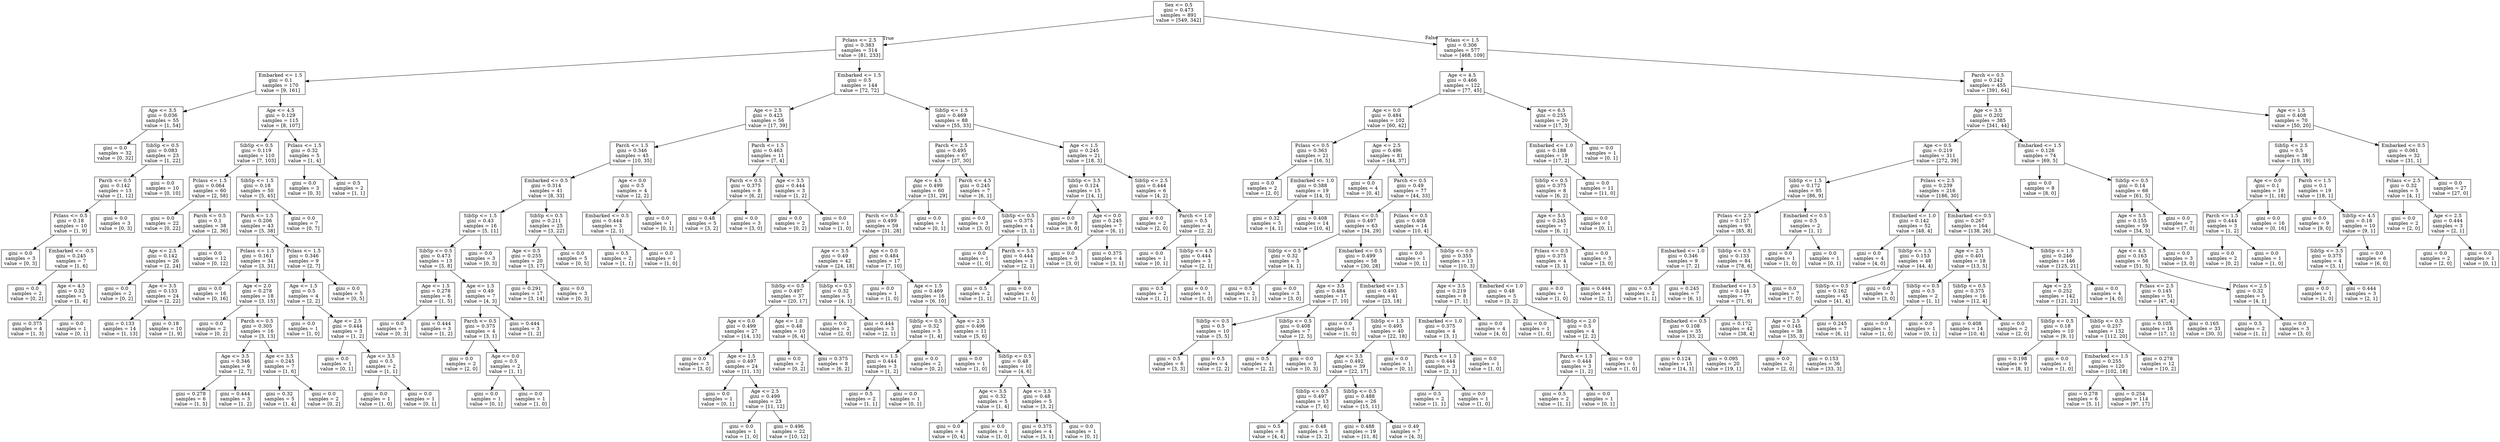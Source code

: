 digraph Tree {
node [shape=box] ;
0 [label="Sex <= 0.5\ngini = 0.473\nsamples = 891\nvalue = [549, 342]"] ;
1 [label="Pclass <= 2.5\ngini = 0.383\nsamples = 314\nvalue = [81, 233]"] ;
0 -> 1 [labeldistance=2.5, labelangle=45, headlabel="True"] ;
2 [label="Embarked <= 1.5\ngini = 0.1\nsamples = 170\nvalue = [9, 161]"] ;
1 -> 2 ;
3 [label="Age <= 3.5\ngini = 0.036\nsamples = 55\nvalue = [1, 54]"] ;
2 -> 3 ;
4 [label="gini = 0.0\nsamples = 32\nvalue = [0, 32]"] ;
3 -> 4 ;
5 [label="SibSp <= 0.5\ngini = 0.083\nsamples = 23\nvalue = [1, 22]"] ;
3 -> 5 ;
6 [label="Parch <= 0.5\ngini = 0.142\nsamples = 13\nvalue = [1, 12]"] ;
5 -> 6 ;
7 [label="Pclass <= 0.5\ngini = 0.18\nsamples = 10\nvalue = [1, 9]"] ;
6 -> 7 ;
8 [label="gini = 0.0\nsamples = 3\nvalue = [0, 3]"] ;
7 -> 8 ;
9 [label="Embarked <= -0.5\ngini = 0.245\nsamples = 7\nvalue = [1, 6]"] ;
7 -> 9 ;
10 [label="gini = 0.0\nsamples = 2\nvalue = [0, 2]"] ;
9 -> 10 ;
11 [label="Age <= 4.5\ngini = 0.32\nsamples = 5\nvalue = [1, 4]"] ;
9 -> 11 ;
12 [label="gini = 0.375\nsamples = 4\nvalue = [1, 3]"] ;
11 -> 12 ;
13 [label="gini = 0.0\nsamples = 1\nvalue = [0, 1]"] ;
11 -> 13 ;
14 [label="gini = 0.0\nsamples = 3\nvalue = [0, 3]"] ;
6 -> 14 ;
15 [label="gini = 0.0\nsamples = 10\nvalue = [0, 10]"] ;
5 -> 15 ;
16 [label="Age <= 4.5\ngini = 0.129\nsamples = 115\nvalue = [8, 107]"] ;
2 -> 16 ;
17 [label="SibSp <= 0.5\ngini = 0.119\nsamples = 110\nvalue = [7, 103]"] ;
16 -> 17 ;
18 [label="Pclass <= 1.5\ngini = 0.064\nsamples = 60\nvalue = [2, 58]"] ;
17 -> 18 ;
19 [label="gini = 0.0\nsamples = 22\nvalue = [0, 22]"] ;
18 -> 19 ;
20 [label="Parch <= 0.5\ngini = 0.1\nsamples = 38\nvalue = [2, 36]"] ;
18 -> 20 ;
21 [label="Age <= 2.5\ngini = 0.142\nsamples = 26\nvalue = [2, 24]"] ;
20 -> 21 ;
22 [label="gini = 0.0\nsamples = 2\nvalue = [0, 2]"] ;
21 -> 22 ;
23 [label="Age <= 3.5\ngini = 0.153\nsamples = 24\nvalue = [2, 22]"] ;
21 -> 23 ;
24 [label="gini = 0.133\nsamples = 14\nvalue = [1, 13]"] ;
23 -> 24 ;
25 [label="gini = 0.18\nsamples = 10\nvalue = [1, 9]"] ;
23 -> 25 ;
26 [label="gini = 0.0\nsamples = 12\nvalue = [0, 12]"] ;
20 -> 26 ;
27 [label="SibSp <= 1.5\ngini = 0.18\nsamples = 50\nvalue = [5, 45]"] ;
17 -> 27 ;
28 [label="Parch <= 1.5\ngini = 0.206\nsamples = 43\nvalue = [5, 38]"] ;
27 -> 28 ;
29 [label="Pclass <= 1.5\ngini = 0.161\nsamples = 34\nvalue = [3, 31]"] ;
28 -> 29 ;
30 [label="gini = 0.0\nsamples = 16\nvalue = [0, 16]"] ;
29 -> 30 ;
31 [label="Age <= 2.0\ngini = 0.278\nsamples = 18\nvalue = [3, 15]"] ;
29 -> 31 ;
32 [label="gini = 0.0\nsamples = 2\nvalue = [0, 2]"] ;
31 -> 32 ;
33 [label="Parch <= 0.5\ngini = 0.305\nsamples = 16\nvalue = [3, 13]"] ;
31 -> 33 ;
34 [label="Age <= 3.5\ngini = 0.346\nsamples = 9\nvalue = [2, 7]"] ;
33 -> 34 ;
35 [label="gini = 0.278\nsamples = 6\nvalue = [1, 5]"] ;
34 -> 35 ;
36 [label="gini = 0.444\nsamples = 3\nvalue = [1, 2]"] ;
34 -> 36 ;
37 [label="Age <= 3.5\ngini = 0.245\nsamples = 7\nvalue = [1, 6]"] ;
33 -> 37 ;
38 [label="gini = 0.32\nsamples = 5\nvalue = [1, 4]"] ;
37 -> 38 ;
39 [label="gini = 0.0\nsamples = 2\nvalue = [0, 2]"] ;
37 -> 39 ;
40 [label="Pclass <= 1.5\ngini = 0.346\nsamples = 9\nvalue = [2, 7]"] ;
28 -> 40 ;
41 [label="Age <= 1.5\ngini = 0.5\nsamples = 4\nvalue = [2, 2]"] ;
40 -> 41 ;
42 [label="gini = 0.0\nsamples = 1\nvalue = [1, 0]"] ;
41 -> 42 ;
43 [label="Age <= 2.5\ngini = 0.444\nsamples = 3\nvalue = [1, 2]"] ;
41 -> 43 ;
44 [label="gini = 0.0\nsamples = 1\nvalue = [0, 1]"] ;
43 -> 44 ;
45 [label="Age <= 3.5\ngini = 0.5\nsamples = 2\nvalue = [1, 1]"] ;
43 -> 45 ;
46 [label="gini = 0.0\nsamples = 1\nvalue = [1, 0]"] ;
45 -> 46 ;
47 [label="gini = 0.0\nsamples = 1\nvalue = [0, 1]"] ;
45 -> 47 ;
48 [label="gini = 0.0\nsamples = 5\nvalue = [0, 5]"] ;
40 -> 48 ;
49 [label="gini = 0.0\nsamples = 7\nvalue = [0, 7]"] ;
27 -> 49 ;
50 [label="Pclass <= 1.5\ngini = 0.32\nsamples = 5\nvalue = [1, 4]"] ;
16 -> 50 ;
51 [label="gini = 0.0\nsamples = 3\nvalue = [0, 3]"] ;
50 -> 51 ;
52 [label="gini = 0.5\nsamples = 2\nvalue = [1, 1]"] ;
50 -> 52 ;
53 [label="Embarked <= 1.5\ngini = 0.5\nsamples = 144\nvalue = [72, 72]"] ;
1 -> 53 ;
54 [label="Age <= 2.5\ngini = 0.423\nsamples = 56\nvalue = [17, 39]"] ;
53 -> 54 ;
55 [label="Parch <= 1.5\ngini = 0.346\nsamples = 45\nvalue = [10, 35]"] ;
54 -> 55 ;
56 [label="Embarked <= 0.5\ngini = 0.314\nsamples = 41\nvalue = [8, 33]"] ;
55 -> 56 ;
57 [label="SibSp <= 1.5\ngini = 0.43\nsamples = 16\nvalue = [5, 11]"] ;
56 -> 57 ;
58 [label="SibSp <= 0.5\ngini = 0.473\nsamples = 13\nvalue = [5, 8]"] ;
57 -> 58 ;
59 [label="Age <= 1.5\ngini = 0.278\nsamples = 6\nvalue = [1, 5]"] ;
58 -> 59 ;
60 [label="gini = 0.0\nsamples = 3\nvalue = [0, 3]"] ;
59 -> 60 ;
61 [label="gini = 0.444\nsamples = 3\nvalue = [1, 2]"] ;
59 -> 61 ;
62 [label="Age <= 1.5\ngini = 0.49\nsamples = 7\nvalue = [4, 3]"] ;
58 -> 62 ;
63 [label="Parch <= 0.5\ngini = 0.375\nsamples = 4\nvalue = [3, 1]"] ;
62 -> 63 ;
64 [label="gini = 0.0\nsamples = 2\nvalue = [2, 0]"] ;
63 -> 64 ;
65 [label="Age <= 0.0\ngini = 0.5\nsamples = 2\nvalue = [1, 1]"] ;
63 -> 65 ;
66 [label="gini = 0.0\nsamples = 1\nvalue = [0, 1]"] ;
65 -> 66 ;
67 [label="gini = 0.0\nsamples = 1\nvalue = [1, 0]"] ;
65 -> 67 ;
68 [label="gini = 0.444\nsamples = 3\nvalue = [1, 2]"] ;
62 -> 68 ;
69 [label="gini = 0.0\nsamples = 3\nvalue = [0, 3]"] ;
57 -> 69 ;
70 [label="SibSp <= 0.5\ngini = 0.211\nsamples = 25\nvalue = [3, 22]"] ;
56 -> 70 ;
71 [label="Age <= 0.5\ngini = 0.255\nsamples = 20\nvalue = [3, 17]"] ;
70 -> 71 ;
72 [label="gini = 0.291\nsamples = 17\nvalue = [3, 14]"] ;
71 -> 72 ;
73 [label="gini = 0.0\nsamples = 3\nvalue = [0, 3]"] ;
71 -> 73 ;
74 [label="gini = 0.0\nsamples = 5\nvalue = [0, 5]"] ;
70 -> 74 ;
75 [label="Age <= 0.0\ngini = 0.5\nsamples = 4\nvalue = [2, 2]"] ;
55 -> 75 ;
76 [label="Embarked <= 0.5\ngini = 0.444\nsamples = 3\nvalue = [2, 1]"] ;
75 -> 76 ;
77 [label="gini = 0.5\nsamples = 2\nvalue = [1, 1]"] ;
76 -> 77 ;
78 [label="gini = 0.0\nsamples = 1\nvalue = [1, 0]"] ;
76 -> 78 ;
79 [label="gini = 0.0\nsamples = 1\nvalue = [0, 1]"] ;
75 -> 79 ;
80 [label="Parch <= 1.5\ngini = 0.463\nsamples = 11\nvalue = [7, 4]"] ;
54 -> 80 ;
81 [label="Parch <= 0.5\ngini = 0.375\nsamples = 8\nvalue = [6, 2]"] ;
80 -> 81 ;
82 [label="gini = 0.48\nsamples = 5\nvalue = [3, 2]"] ;
81 -> 82 ;
83 [label="gini = 0.0\nsamples = 3\nvalue = [3, 0]"] ;
81 -> 83 ;
84 [label="Age <= 3.5\ngini = 0.444\nsamples = 3\nvalue = [1, 2]"] ;
80 -> 84 ;
85 [label="gini = 0.0\nsamples = 2\nvalue = [0, 2]"] ;
84 -> 85 ;
86 [label="gini = 0.0\nsamples = 1\nvalue = [1, 0]"] ;
84 -> 86 ;
87 [label="SibSp <= 1.5\ngini = 0.469\nsamples = 88\nvalue = [55, 33]"] ;
53 -> 87 ;
88 [label="Parch <= 2.5\ngini = 0.495\nsamples = 67\nvalue = [37, 30]"] ;
87 -> 88 ;
89 [label="Age <= 4.5\ngini = 0.499\nsamples = 60\nvalue = [31, 29]"] ;
88 -> 89 ;
90 [label="Parch <= 0.5\ngini = 0.499\nsamples = 59\nvalue = [31, 28]"] ;
89 -> 90 ;
91 [label="Age <= 3.5\ngini = 0.49\nsamples = 42\nvalue = [24, 18]"] ;
90 -> 91 ;
92 [label="SibSp <= 0.5\ngini = 0.497\nsamples = 37\nvalue = [20, 17]"] ;
91 -> 92 ;
93 [label="Age <= 0.0\ngini = 0.499\nsamples = 27\nvalue = [14, 13]"] ;
92 -> 93 ;
94 [label="gini = 0.0\nsamples = 3\nvalue = [3, 0]"] ;
93 -> 94 ;
95 [label="Age <= 1.5\ngini = 0.497\nsamples = 24\nvalue = [11, 13]"] ;
93 -> 95 ;
96 [label="gini = 0.0\nsamples = 1\nvalue = [0, 1]"] ;
95 -> 96 ;
97 [label="Age <= 2.5\ngini = 0.499\nsamples = 23\nvalue = [11, 12]"] ;
95 -> 97 ;
98 [label="gini = 0.0\nsamples = 1\nvalue = [1, 0]"] ;
97 -> 98 ;
99 [label="gini = 0.496\nsamples = 22\nvalue = [10, 12]"] ;
97 -> 99 ;
100 [label="Age <= 1.0\ngini = 0.48\nsamples = 10\nvalue = [6, 4]"] ;
92 -> 100 ;
101 [label="gini = 0.0\nsamples = 2\nvalue = [0, 2]"] ;
100 -> 101 ;
102 [label="gini = 0.375\nsamples = 8\nvalue = [6, 2]"] ;
100 -> 102 ;
103 [label="SibSp <= 0.5\ngini = 0.32\nsamples = 5\nvalue = [4, 1]"] ;
91 -> 103 ;
104 [label="gini = 0.0\nsamples = 2\nvalue = [2, 0]"] ;
103 -> 104 ;
105 [label="gini = 0.444\nsamples = 3\nvalue = [2, 1]"] ;
103 -> 105 ;
106 [label="Age <= 0.0\ngini = 0.484\nsamples = 17\nvalue = [7, 10]"] ;
90 -> 106 ;
107 [label="gini = 0.0\nsamples = 1\nvalue = [1, 0]"] ;
106 -> 107 ;
108 [label="Age <= 1.5\ngini = 0.469\nsamples = 16\nvalue = [6, 10]"] ;
106 -> 108 ;
109 [label="SibSp <= 0.5\ngini = 0.32\nsamples = 5\nvalue = [1, 4]"] ;
108 -> 109 ;
110 [label="Parch <= 1.5\ngini = 0.444\nsamples = 3\nvalue = [1, 2]"] ;
109 -> 110 ;
111 [label="gini = 0.5\nsamples = 2\nvalue = [1, 1]"] ;
110 -> 111 ;
112 [label="gini = 0.0\nsamples = 1\nvalue = [0, 1]"] ;
110 -> 112 ;
113 [label="gini = 0.0\nsamples = 2\nvalue = [0, 2]"] ;
109 -> 113 ;
114 [label="Age <= 2.5\ngini = 0.496\nsamples = 11\nvalue = [5, 6]"] ;
108 -> 114 ;
115 [label="gini = 0.0\nsamples = 1\nvalue = [1, 0]"] ;
114 -> 115 ;
116 [label="SibSp <= 0.5\ngini = 0.48\nsamples = 10\nvalue = [4, 6]"] ;
114 -> 116 ;
117 [label="Age <= 3.5\ngini = 0.32\nsamples = 5\nvalue = [1, 4]"] ;
116 -> 117 ;
118 [label="gini = 0.0\nsamples = 4\nvalue = [0, 4]"] ;
117 -> 118 ;
119 [label="gini = 0.0\nsamples = 1\nvalue = [1, 0]"] ;
117 -> 119 ;
120 [label="Age <= 3.5\ngini = 0.48\nsamples = 5\nvalue = [3, 2]"] ;
116 -> 120 ;
121 [label="gini = 0.375\nsamples = 4\nvalue = [3, 1]"] ;
120 -> 121 ;
122 [label="gini = 0.0\nsamples = 1\nvalue = [0, 1]"] ;
120 -> 122 ;
123 [label="gini = 0.0\nsamples = 1\nvalue = [0, 1]"] ;
89 -> 123 ;
124 [label="Parch <= 4.5\ngini = 0.245\nsamples = 7\nvalue = [6, 1]"] ;
88 -> 124 ;
125 [label="gini = 0.0\nsamples = 3\nvalue = [3, 0]"] ;
124 -> 125 ;
126 [label="SibSp <= 0.5\ngini = 0.375\nsamples = 4\nvalue = [3, 1]"] ;
124 -> 126 ;
127 [label="gini = 0.0\nsamples = 1\nvalue = [1, 0]"] ;
126 -> 127 ;
128 [label="Parch <= 5.5\ngini = 0.444\nsamples = 3\nvalue = [2, 1]"] ;
126 -> 128 ;
129 [label="gini = 0.5\nsamples = 2\nvalue = [1, 1]"] ;
128 -> 129 ;
130 [label="gini = 0.0\nsamples = 1\nvalue = [1, 0]"] ;
128 -> 130 ;
131 [label="Age <= 1.5\ngini = 0.245\nsamples = 21\nvalue = [18, 3]"] ;
87 -> 131 ;
132 [label="SibSp <= 3.5\ngini = 0.124\nsamples = 15\nvalue = [14, 1]"] ;
131 -> 132 ;
133 [label="gini = 0.0\nsamples = 8\nvalue = [8, 0]"] ;
132 -> 133 ;
134 [label="Age <= 0.0\ngini = 0.245\nsamples = 7\nvalue = [6, 1]"] ;
132 -> 134 ;
135 [label="gini = 0.0\nsamples = 3\nvalue = [3, 0]"] ;
134 -> 135 ;
136 [label="gini = 0.375\nsamples = 4\nvalue = [3, 1]"] ;
134 -> 136 ;
137 [label="SibSp <= 2.5\ngini = 0.444\nsamples = 6\nvalue = [4, 2]"] ;
131 -> 137 ;
138 [label="gini = 0.0\nsamples = 2\nvalue = [2, 0]"] ;
137 -> 138 ;
139 [label="Parch <= 1.0\ngini = 0.5\nsamples = 4\nvalue = [2, 2]"] ;
137 -> 139 ;
140 [label="gini = 0.0\nsamples = 1\nvalue = [0, 1]"] ;
139 -> 140 ;
141 [label="SibSp <= 4.5\ngini = 0.444\nsamples = 3\nvalue = [2, 1]"] ;
139 -> 141 ;
142 [label="gini = 0.5\nsamples = 2\nvalue = [1, 1]"] ;
141 -> 142 ;
143 [label="gini = 0.0\nsamples = 1\nvalue = [1, 0]"] ;
141 -> 143 ;
144 [label="Pclass <= 1.5\ngini = 0.306\nsamples = 577\nvalue = [468, 109]"] ;
0 -> 144 [labeldistance=2.5, labelangle=-45, headlabel="False"] ;
145 [label="Age <= 4.5\ngini = 0.466\nsamples = 122\nvalue = [77, 45]"] ;
144 -> 145 ;
146 [label="Age <= 0.0\ngini = 0.484\nsamples = 102\nvalue = [60, 42]"] ;
145 -> 146 ;
147 [label="Pclass <= 0.5\ngini = 0.363\nsamples = 21\nvalue = [16, 5]"] ;
146 -> 147 ;
148 [label="gini = 0.0\nsamples = 2\nvalue = [2, 0]"] ;
147 -> 148 ;
149 [label="Embarked <= 1.0\ngini = 0.388\nsamples = 19\nvalue = [14, 5]"] ;
147 -> 149 ;
150 [label="gini = 0.32\nsamples = 5\nvalue = [4, 1]"] ;
149 -> 150 ;
151 [label="gini = 0.408\nsamples = 14\nvalue = [10, 4]"] ;
149 -> 151 ;
152 [label="Age <= 2.5\ngini = 0.496\nsamples = 81\nvalue = [44, 37]"] ;
146 -> 152 ;
153 [label="gini = 0.0\nsamples = 4\nvalue = [0, 4]"] ;
152 -> 153 ;
154 [label="Parch <= 0.5\ngini = 0.49\nsamples = 77\nvalue = [44, 33]"] ;
152 -> 154 ;
155 [label="Pclass <= 0.5\ngini = 0.497\nsamples = 63\nvalue = [34, 29]"] ;
154 -> 155 ;
156 [label="SibSp <= 0.5\ngini = 0.32\nsamples = 5\nvalue = [4, 1]"] ;
155 -> 156 ;
157 [label="gini = 0.5\nsamples = 2\nvalue = [1, 1]"] ;
156 -> 157 ;
158 [label="gini = 0.0\nsamples = 3\nvalue = [3, 0]"] ;
156 -> 158 ;
159 [label="Embarked <= 0.5\ngini = 0.499\nsamples = 58\nvalue = [30, 28]"] ;
155 -> 159 ;
160 [label="Age <= 3.5\ngini = 0.484\nsamples = 17\nvalue = [7, 10]"] ;
159 -> 160 ;
161 [label="SibSp <= 0.5\ngini = 0.5\nsamples = 10\nvalue = [5, 5]"] ;
160 -> 161 ;
162 [label="gini = 0.5\nsamples = 6\nvalue = [3, 3]"] ;
161 -> 162 ;
163 [label="gini = 0.5\nsamples = 4\nvalue = [2, 2]"] ;
161 -> 163 ;
164 [label="SibSp <= 0.5\ngini = 0.408\nsamples = 7\nvalue = [2, 5]"] ;
160 -> 164 ;
165 [label="gini = 0.5\nsamples = 4\nvalue = [2, 2]"] ;
164 -> 165 ;
166 [label="gini = 0.0\nsamples = 3\nvalue = [0, 3]"] ;
164 -> 166 ;
167 [label="Embarked <= 1.5\ngini = 0.493\nsamples = 41\nvalue = [23, 18]"] ;
159 -> 167 ;
168 [label="gini = 0.0\nsamples = 1\nvalue = [1, 0]"] ;
167 -> 168 ;
169 [label="SibSp <= 1.5\ngini = 0.495\nsamples = 40\nvalue = [22, 18]"] ;
167 -> 169 ;
170 [label="Age <= 3.5\ngini = 0.492\nsamples = 39\nvalue = [22, 17]"] ;
169 -> 170 ;
171 [label="SibSp <= 0.5\ngini = 0.497\nsamples = 13\nvalue = [7, 6]"] ;
170 -> 171 ;
172 [label="gini = 0.5\nsamples = 8\nvalue = [4, 4]"] ;
171 -> 172 ;
173 [label="gini = 0.48\nsamples = 5\nvalue = [3, 2]"] ;
171 -> 173 ;
174 [label="SibSp <= 0.5\ngini = 0.488\nsamples = 26\nvalue = [15, 11]"] ;
170 -> 174 ;
175 [label="gini = 0.488\nsamples = 19\nvalue = [11, 8]"] ;
174 -> 175 ;
176 [label="gini = 0.49\nsamples = 7\nvalue = [4, 3]"] ;
174 -> 176 ;
177 [label="gini = 0.0\nsamples = 1\nvalue = [0, 1]"] ;
169 -> 177 ;
178 [label="Pclass <= 0.5\ngini = 0.408\nsamples = 14\nvalue = [10, 4]"] ;
154 -> 178 ;
179 [label="gini = 0.0\nsamples = 1\nvalue = [0, 1]"] ;
178 -> 179 ;
180 [label="SibSp <= 0.5\ngini = 0.355\nsamples = 13\nvalue = [10, 3]"] ;
178 -> 180 ;
181 [label="Age <= 3.5\ngini = 0.219\nsamples = 8\nvalue = [7, 1]"] ;
180 -> 181 ;
182 [label="Embarked <= 1.0\ngini = 0.375\nsamples = 4\nvalue = [3, 1]"] ;
181 -> 182 ;
183 [label="Parch <= 1.5\ngini = 0.444\nsamples = 3\nvalue = [2, 1]"] ;
182 -> 183 ;
184 [label="gini = 0.5\nsamples = 2\nvalue = [1, 1]"] ;
183 -> 184 ;
185 [label="gini = 0.0\nsamples = 1\nvalue = [1, 0]"] ;
183 -> 185 ;
186 [label="gini = 0.0\nsamples = 1\nvalue = [1, 0]"] ;
182 -> 186 ;
187 [label="gini = 0.0\nsamples = 4\nvalue = [4, 0]"] ;
181 -> 187 ;
188 [label="Embarked <= 1.0\ngini = 0.48\nsamples = 5\nvalue = [3, 2]"] ;
180 -> 188 ;
189 [label="gini = 0.0\nsamples = 1\nvalue = [1, 0]"] ;
188 -> 189 ;
190 [label="SibSp <= 2.0\ngini = 0.5\nsamples = 4\nvalue = [2, 2]"] ;
188 -> 190 ;
191 [label="Parch <= 1.5\ngini = 0.444\nsamples = 3\nvalue = [1, 2]"] ;
190 -> 191 ;
192 [label="gini = 0.5\nsamples = 2\nvalue = [1, 1]"] ;
191 -> 192 ;
193 [label="gini = 0.0\nsamples = 1\nvalue = [0, 1]"] ;
191 -> 193 ;
194 [label="gini = 0.0\nsamples = 1\nvalue = [1, 0]"] ;
190 -> 194 ;
195 [label="Age <= 6.5\ngini = 0.255\nsamples = 20\nvalue = [17, 3]"] ;
145 -> 195 ;
196 [label="Embarked <= 1.0\ngini = 0.188\nsamples = 19\nvalue = [17, 2]"] ;
195 -> 196 ;
197 [label="SibSp <= 0.5\ngini = 0.375\nsamples = 8\nvalue = [6, 2]"] ;
196 -> 197 ;
198 [label="Age <= 5.5\ngini = 0.245\nsamples = 7\nvalue = [6, 1]"] ;
197 -> 198 ;
199 [label="Pclass <= 0.5\ngini = 0.375\nsamples = 4\nvalue = [3, 1]"] ;
198 -> 199 ;
200 [label="gini = 0.0\nsamples = 1\nvalue = [1, 0]"] ;
199 -> 200 ;
201 [label="gini = 0.444\nsamples = 3\nvalue = [2, 1]"] ;
199 -> 201 ;
202 [label="gini = 0.0\nsamples = 3\nvalue = [3, 0]"] ;
198 -> 202 ;
203 [label="gini = 0.0\nsamples = 1\nvalue = [0, 1]"] ;
197 -> 203 ;
204 [label="gini = 0.0\nsamples = 11\nvalue = [11, 0]"] ;
196 -> 204 ;
205 [label="gini = 0.0\nsamples = 1\nvalue = [0, 1]"] ;
195 -> 205 ;
206 [label="Parch <= 0.5\ngini = 0.242\nsamples = 455\nvalue = [391, 64]"] ;
144 -> 206 ;
207 [label="Age <= 3.5\ngini = 0.202\nsamples = 385\nvalue = [341, 44]"] ;
206 -> 207 ;
208 [label="Age <= 0.5\ngini = 0.219\nsamples = 311\nvalue = [272, 39]"] ;
207 -> 208 ;
209 [label="SibSp <= 1.5\ngini = 0.172\nsamples = 95\nvalue = [86, 9]"] ;
208 -> 209 ;
210 [label="Pclass <= 2.5\ngini = 0.157\nsamples = 93\nvalue = [85, 8]"] ;
209 -> 210 ;
211 [label="Embarked <= 1.0\ngini = 0.346\nsamples = 9\nvalue = [7, 2]"] ;
210 -> 211 ;
212 [label="gini = 0.5\nsamples = 2\nvalue = [1, 1]"] ;
211 -> 212 ;
213 [label="gini = 0.245\nsamples = 7\nvalue = [6, 1]"] ;
211 -> 213 ;
214 [label="SibSp <= 0.5\ngini = 0.133\nsamples = 84\nvalue = [78, 6]"] ;
210 -> 214 ;
215 [label="Embarked <= 1.5\ngini = 0.144\nsamples = 77\nvalue = [71, 6]"] ;
214 -> 215 ;
216 [label="Embarked <= 0.5\ngini = 0.108\nsamples = 35\nvalue = [33, 2]"] ;
215 -> 216 ;
217 [label="gini = 0.124\nsamples = 15\nvalue = [14, 1]"] ;
216 -> 217 ;
218 [label="gini = 0.095\nsamples = 20\nvalue = [19, 1]"] ;
216 -> 218 ;
219 [label="gini = 0.172\nsamples = 42\nvalue = [38, 4]"] ;
215 -> 219 ;
220 [label="gini = 0.0\nsamples = 7\nvalue = [7, 0]"] ;
214 -> 220 ;
221 [label="Embarked <= 0.5\ngini = 0.5\nsamples = 2\nvalue = [1, 1]"] ;
209 -> 221 ;
222 [label="gini = 0.0\nsamples = 1\nvalue = [1, 0]"] ;
221 -> 222 ;
223 [label="gini = 0.0\nsamples = 1\nvalue = [0, 1]"] ;
221 -> 223 ;
224 [label="Pclass <= 2.5\ngini = 0.239\nsamples = 216\nvalue = [186, 30]"] ;
208 -> 224 ;
225 [label="Embarked <= 1.0\ngini = 0.142\nsamples = 52\nvalue = [48, 4]"] ;
224 -> 225 ;
226 [label="gini = 0.0\nsamples = 4\nvalue = [4, 0]"] ;
225 -> 226 ;
227 [label="SibSp <= 1.5\ngini = 0.153\nsamples = 48\nvalue = [44, 4]"] ;
225 -> 227 ;
228 [label="SibSp <= 0.5\ngini = 0.162\nsamples = 45\nvalue = [41, 4]"] ;
227 -> 228 ;
229 [label="Age <= 2.5\ngini = 0.145\nsamples = 38\nvalue = [35, 3]"] ;
228 -> 229 ;
230 [label="gini = 0.0\nsamples = 2\nvalue = [2, 0]"] ;
229 -> 230 ;
231 [label="gini = 0.153\nsamples = 36\nvalue = [33, 3]"] ;
229 -> 231 ;
232 [label="gini = 0.245\nsamples = 7\nvalue = [6, 1]"] ;
228 -> 232 ;
233 [label="gini = 0.0\nsamples = 3\nvalue = [3, 0]"] ;
227 -> 233 ;
234 [label="Embarked <= 0.5\ngini = 0.267\nsamples = 164\nvalue = [138, 26]"] ;
224 -> 234 ;
235 [label="Age <= 2.5\ngini = 0.401\nsamples = 18\nvalue = [13, 5]"] ;
234 -> 235 ;
236 [label="SibSp <= 0.5\ngini = 0.5\nsamples = 2\nvalue = [1, 1]"] ;
235 -> 236 ;
237 [label="gini = 0.0\nsamples = 1\nvalue = [1, 0]"] ;
236 -> 237 ;
238 [label="gini = 0.0\nsamples = 1\nvalue = [0, 1]"] ;
236 -> 238 ;
239 [label="SibSp <= 0.5\ngini = 0.375\nsamples = 16\nvalue = [12, 4]"] ;
235 -> 239 ;
240 [label="gini = 0.408\nsamples = 14\nvalue = [10, 4]"] ;
239 -> 240 ;
241 [label="gini = 0.0\nsamples = 2\nvalue = [2, 0]"] ;
239 -> 241 ;
242 [label="SibSp <= 1.5\ngini = 0.246\nsamples = 146\nvalue = [125, 21]"] ;
234 -> 242 ;
243 [label="Age <= 2.5\ngini = 0.252\nsamples = 142\nvalue = [121, 21]"] ;
242 -> 243 ;
244 [label="SibSp <= 0.5\ngini = 0.18\nsamples = 10\nvalue = [9, 1]"] ;
243 -> 244 ;
245 [label="gini = 0.198\nsamples = 9\nvalue = [8, 1]"] ;
244 -> 245 ;
246 [label="gini = 0.0\nsamples = 1\nvalue = [1, 0]"] ;
244 -> 246 ;
247 [label="SibSp <= 0.5\ngini = 0.257\nsamples = 132\nvalue = [112, 20]"] ;
243 -> 247 ;
248 [label="Embarked <= 1.5\ngini = 0.255\nsamples = 120\nvalue = [102, 18]"] ;
247 -> 248 ;
249 [label="gini = 0.278\nsamples = 6\nvalue = [5, 1]"] ;
248 -> 249 ;
250 [label="gini = 0.254\nsamples = 114\nvalue = [97, 17]"] ;
248 -> 250 ;
251 [label="gini = 0.278\nsamples = 12\nvalue = [10, 2]"] ;
247 -> 251 ;
252 [label="gini = 0.0\nsamples = 4\nvalue = [4, 0]"] ;
242 -> 252 ;
253 [label="Embarked <= 1.5\ngini = 0.126\nsamples = 74\nvalue = [69, 5]"] ;
207 -> 253 ;
254 [label="gini = 0.0\nsamples = 8\nvalue = [8, 0]"] ;
253 -> 254 ;
255 [label="SibSp <= 0.5\ngini = 0.14\nsamples = 66\nvalue = [61, 5]"] ;
253 -> 255 ;
256 [label="Age <= 5.5\ngini = 0.155\nsamples = 59\nvalue = [54, 5]"] ;
255 -> 256 ;
257 [label="Age <= 4.5\ngini = 0.163\nsamples = 56\nvalue = [51, 5]"] ;
256 -> 257 ;
258 [label="Pclass <= 2.5\ngini = 0.145\nsamples = 51\nvalue = [47, 4]"] ;
257 -> 258 ;
259 [label="gini = 0.105\nsamples = 18\nvalue = [17, 1]"] ;
258 -> 259 ;
260 [label="gini = 0.165\nsamples = 33\nvalue = [30, 3]"] ;
258 -> 260 ;
261 [label="Pclass <= 2.5\ngini = 0.32\nsamples = 5\nvalue = [4, 1]"] ;
257 -> 261 ;
262 [label="gini = 0.5\nsamples = 2\nvalue = [1, 1]"] ;
261 -> 262 ;
263 [label="gini = 0.0\nsamples = 3\nvalue = [3, 0]"] ;
261 -> 263 ;
264 [label="gini = 0.0\nsamples = 3\nvalue = [3, 0]"] ;
256 -> 264 ;
265 [label="gini = 0.0\nsamples = 7\nvalue = [7, 0]"] ;
255 -> 265 ;
266 [label="Age <= 1.5\ngini = 0.408\nsamples = 70\nvalue = [50, 20]"] ;
206 -> 266 ;
267 [label="SibSp <= 2.5\ngini = 0.5\nsamples = 38\nvalue = [19, 19]"] ;
266 -> 267 ;
268 [label="Age <= 0.0\ngini = 0.1\nsamples = 19\nvalue = [1, 18]"] ;
267 -> 268 ;
269 [label="Parch <= 1.5\ngini = 0.444\nsamples = 3\nvalue = [1, 2]"] ;
268 -> 269 ;
270 [label="gini = 0.0\nsamples = 2\nvalue = [0, 2]"] ;
269 -> 270 ;
271 [label="gini = 0.0\nsamples = 1\nvalue = [1, 0]"] ;
269 -> 271 ;
272 [label="gini = 0.0\nsamples = 16\nvalue = [0, 16]"] ;
268 -> 272 ;
273 [label="Parch <= 1.5\ngini = 0.1\nsamples = 19\nvalue = [18, 1]"] ;
267 -> 273 ;
274 [label="gini = 0.0\nsamples = 9\nvalue = [9, 0]"] ;
273 -> 274 ;
275 [label="SibSp <= 4.5\ngini = 0.18\nsamples = 10\nvalue = [9, 1]"] ;
273 -> 275 ;
276 [label="SibSp <= 3.5\ngini = 0.375\nsamples = 4\nvalue = [3, 1]"] ;
275 -> 276 ;
277 [label="gini = 0.0\nsamples = 1\nvalue = [1, 0]"] ;
276 -> 277 ;
278 [label="gini = 0.444\nsamples = 3\nvalue = [2, 1]"] ;
276 -> 278 ;
279 [label="gini = 0.0\nsamples = 6\nvalue = [6, 0]"] ;
275 -> 279 ;
280 [label="Embarked <= 0.5\ngini = 0.061\nsamples = 32\nvalue = [31, 1]"] ;
266 -> 280 ;
281 [label="Pclass <= 2.5\ngini = 0.32\nsamples = 5\nvalue = [4, 1]"] ;
280 -> 281 ;
282 [label="gini = 0.0\nsamples = 2\nvalue = [2, 0]"] ;
281 -> 282 ;
283 [label="Age <= 2.5\ngini = 0.444\nsamples = 3\nvalue = [2, 1]"] ;
281 -> 283 ;
284 [label="gini = 0.0\nsamples = 2\nvalue = [2, 0]"] ;
283 -> 284 ;
285 [label="gini = 0.0\nsamples = 1\nvalue = [0, 1]"] ;
283 -> 285 ;
286 [label="gini = 0.0\nsamples = 27\nvalue = [27, 0]"] ;
280 -> 286 ;
}